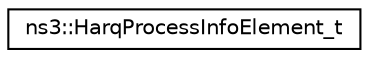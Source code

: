 digraph "Graphical Class Hierarchy"
{
 // LATEX_PDF_SIZE
  edge [fontname="Helvetica",fontsize="10",labelfontname="Helvetica",labelfontsize="10"];
  node [fontname="Helvetica",fontsize="10",shape=record];
  rankdir="LR";
  Node0 [label="ns3::HarqProcessInfoElement_t",height=0.2,width=0.4,color="black", fillcolor="white", style="filled",URL="$structns3_1_1_harq_process_info_element__t.html",tooltip="HarqProcessInfoElement_t structure."];
}
